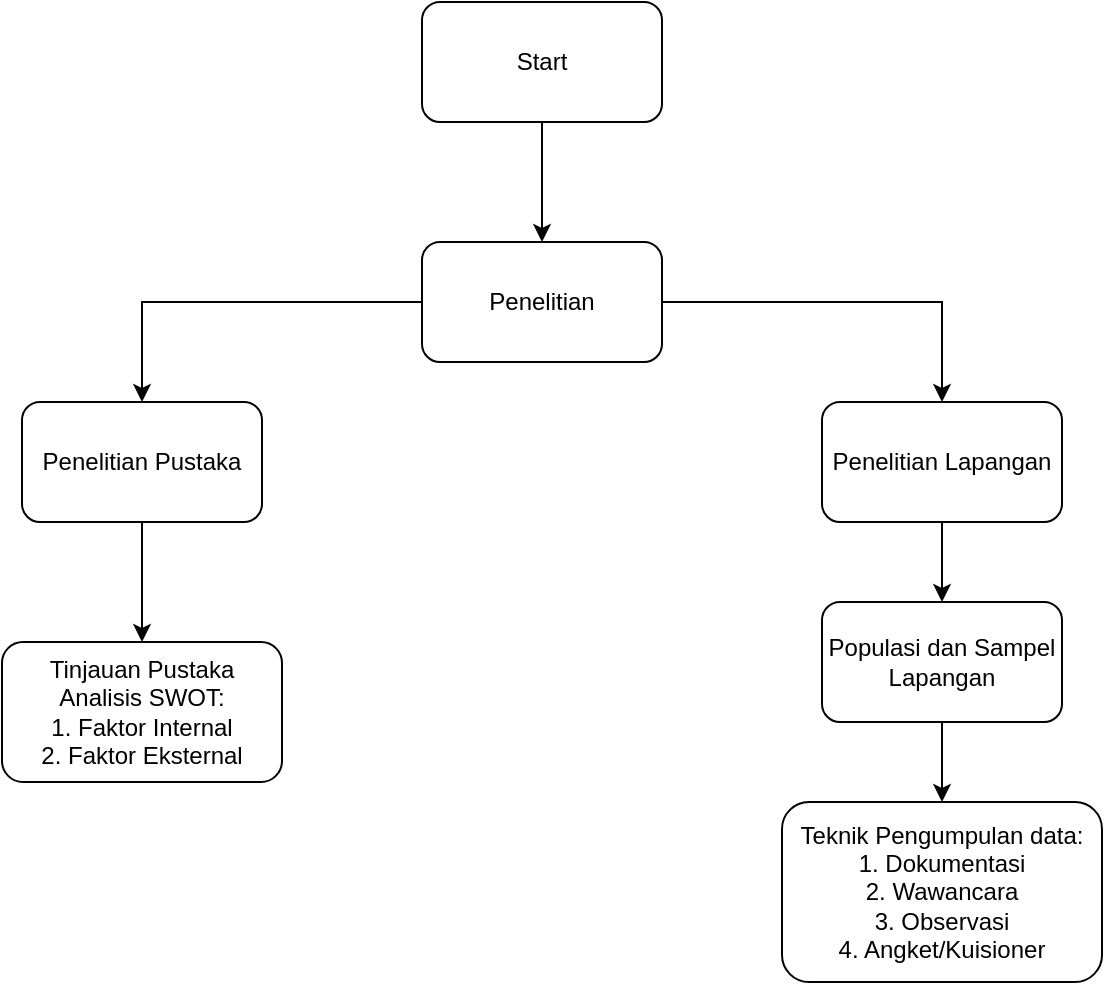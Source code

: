 <mxfile version="21.6.5" type="github">
  <diagram name="Page-1" id="9E-Ja-nChZw7h8aWEs4l">
    <mxGraphModel dx="739" dy="462" grid="1" gridSize="10" guides="1" tooltips="1" connect="1" arrows="1" fold="1" page="1" pageScale="1" pageWidth="850" pageHeight="1100" math="0" shadow="0">
      <root>
        <mxCell id="0" />
        <mxCell id="1" parent="0" />
        <mxCell id="T2qjuKC509ubxCQymsPH-3" value="" style="edgeStyle=orthogonalEdgeStyle;rounded=0;orthogonalLoop=1;jettySize=auto;html=1;" edge="1" parent="1" source="T2qjuKC509ubxCQymsPH-1" target="T2qjuKC509ubxCQymsPH-2">
          <mxGeometry relative="1" as="geometry" />
        </mxCell>
        <mxCell id="T2qjuKC509ubxCQymsPH-1" value="Start" style="rounded=1;whiteSpace=wrap;html=1;" vertex="1" parent="1">
          <mxGeometry x="320" y="40" width="120" height="60" as="geometry" />
        </mxCell>
        <mxCell id="T2qjuKC509ubxCQymsPH-5" style="edgeStyle=orthogonalEdgeStyle;rounded=0;orthogonalLoop=1;jettySize=auto;html=1;entryX=0.5;entryY=0;entryDx=0;entryDy=0;" edge="1" parent="1" source="T2qjuKC509ubxCQymsPH-2" target="T2qjuKC509ubxCQymsPH-4">
          <mxGeometry relative="1" as="geometry" />
        </mxCell>
        <mxCell id="T2qjuKC509ubxCQymsPH-7" style="edgeStyle=orthogonalEdgeStyle;rounded=0;orthogonalLoop=1;jettySize=auto;html=1;entryX=0.5;entryY=0;entryDx=0;entryDy=0;" edge="1" parent="1" source="T2qjuKC509ubxCQymsPH-2" target="T2qjuKC509ubxCQymsPH-6">
          <mxGeometry relative="1" as="geometry" />
        </mxCell>
        <mxCell id="T2qjuKC509ubxCQymsPH-2" value="Penelitian" style="rounded=1;whiteSpace=wrap;html=1;" vertex="1" parent="1">
          <mxGeometry x="320" y="160" width="120" height="60" as="geometry" />
        </mxCell>
        <mxCell id="T2qjuKC509ubxCQymsPH-9" value="" style="edgeStyle=orthogonalEdgeStyle;rounded=0;orthogonalLoop=1;jettySize=auto;html=1;" edge="1" parent="1" source="T2qjuKC509ubxCQymsPH-4" target="T2qjuKC509ubxCQymsPH-8">
          <mxGeometry relative="1" as="geometry" />
        </mxCell>
        <mxCell id="T2qjuKC509ubxCQymsPH-4" value="Penelitian Pustaka" style="rounded=1;whiteSpace=wrap;html=1;" vertex="1" parent="1">
          <mxGeometry x="120" y="240" width="120" height="60" as="geometry" />
        </mxCell>
        <mxCell id="T2qjuKC509ubxCQymsPH-11" value="" style="edgeStyle=orthogonalEdgeStyle;rounded=0;orthogonalLoop=1;jettySize=auto;html=1;" edge="1" parent="1" source="T2qjuKC509ubxCQymsPH-6" target="T2qjuKC509ubxCQymsPH-10">
          <mxGeometry relative="1" as="geometry" />
        </mxCell>
        <mxCell id="T2qjuKC509ubxCQymsPH-6" value="Penelitian Lapangan" style="rounded=1;whiteSpace=wrap;html=1;" vertex="1" parent="1">
          <mxGeometry x="520" y="240" width="120" height="60" as="geometry" />
        </mxCell>
        <mxCell id="T2qjuKC509ubxCQymsPH-8" value="Tinjauan Pustaka &lt;br&gt;Analisis SWOT:&lt;br&gt;1. Faktor Internal&lt;br&gt;2. Faktor Eksternal" style="rounded=1;whiteSpace=wrap;html=1;" vertex="1" parent="1">
          <mxGeometry x="110" y="360" width="140" height="70" as="geometry" />
        </mxCell>
        <mxCell id="T2qjuKC509ubxCQymsPH-13" value="" style="edgeStyle=orthogonalEdgeStyle;rounded=0;orthogonalLoop=1;jettySize=auto;html=1;" edge="1" parent="1" source="T2qjuKC509ubxCQymsPH-10" target="T2qjuKC509ubxCQymsPH-12">
          <mxGeometry relative="1" as="geometry" />
        </mxCell>
        <mxCell id="T2qjuKC509ubxCQymsPH-10" value="Populasi dan Sampel Lapangan" style="rounded=1;whiteSpace=wrap;html=1;" vertex="1" parent="1">
          <mxGeometry x="520" y="340" width="120" height="60" as="geometry" />
        </mxCell>
        <mxCell id="T2qjuKC509ubxCQymsPH-12" value="Teknik Pengumpulan data:&lt;br&gt;1. Dokumentasi&lt;br&gt;2. Wawancara&lt;br&gt;3. Observasi&lt;br&gt;4. Angket/Kuisioner" style="whiteSpace=wrap;html=1;rounded=1;" vertex="1" parent="1">
          <mxGeometry x="500" y="440" width="160" height="90" as="geometry" />
        </mxCell>
      </root>
    </mxGraphModel>
  </diagram>
</mxfile>
